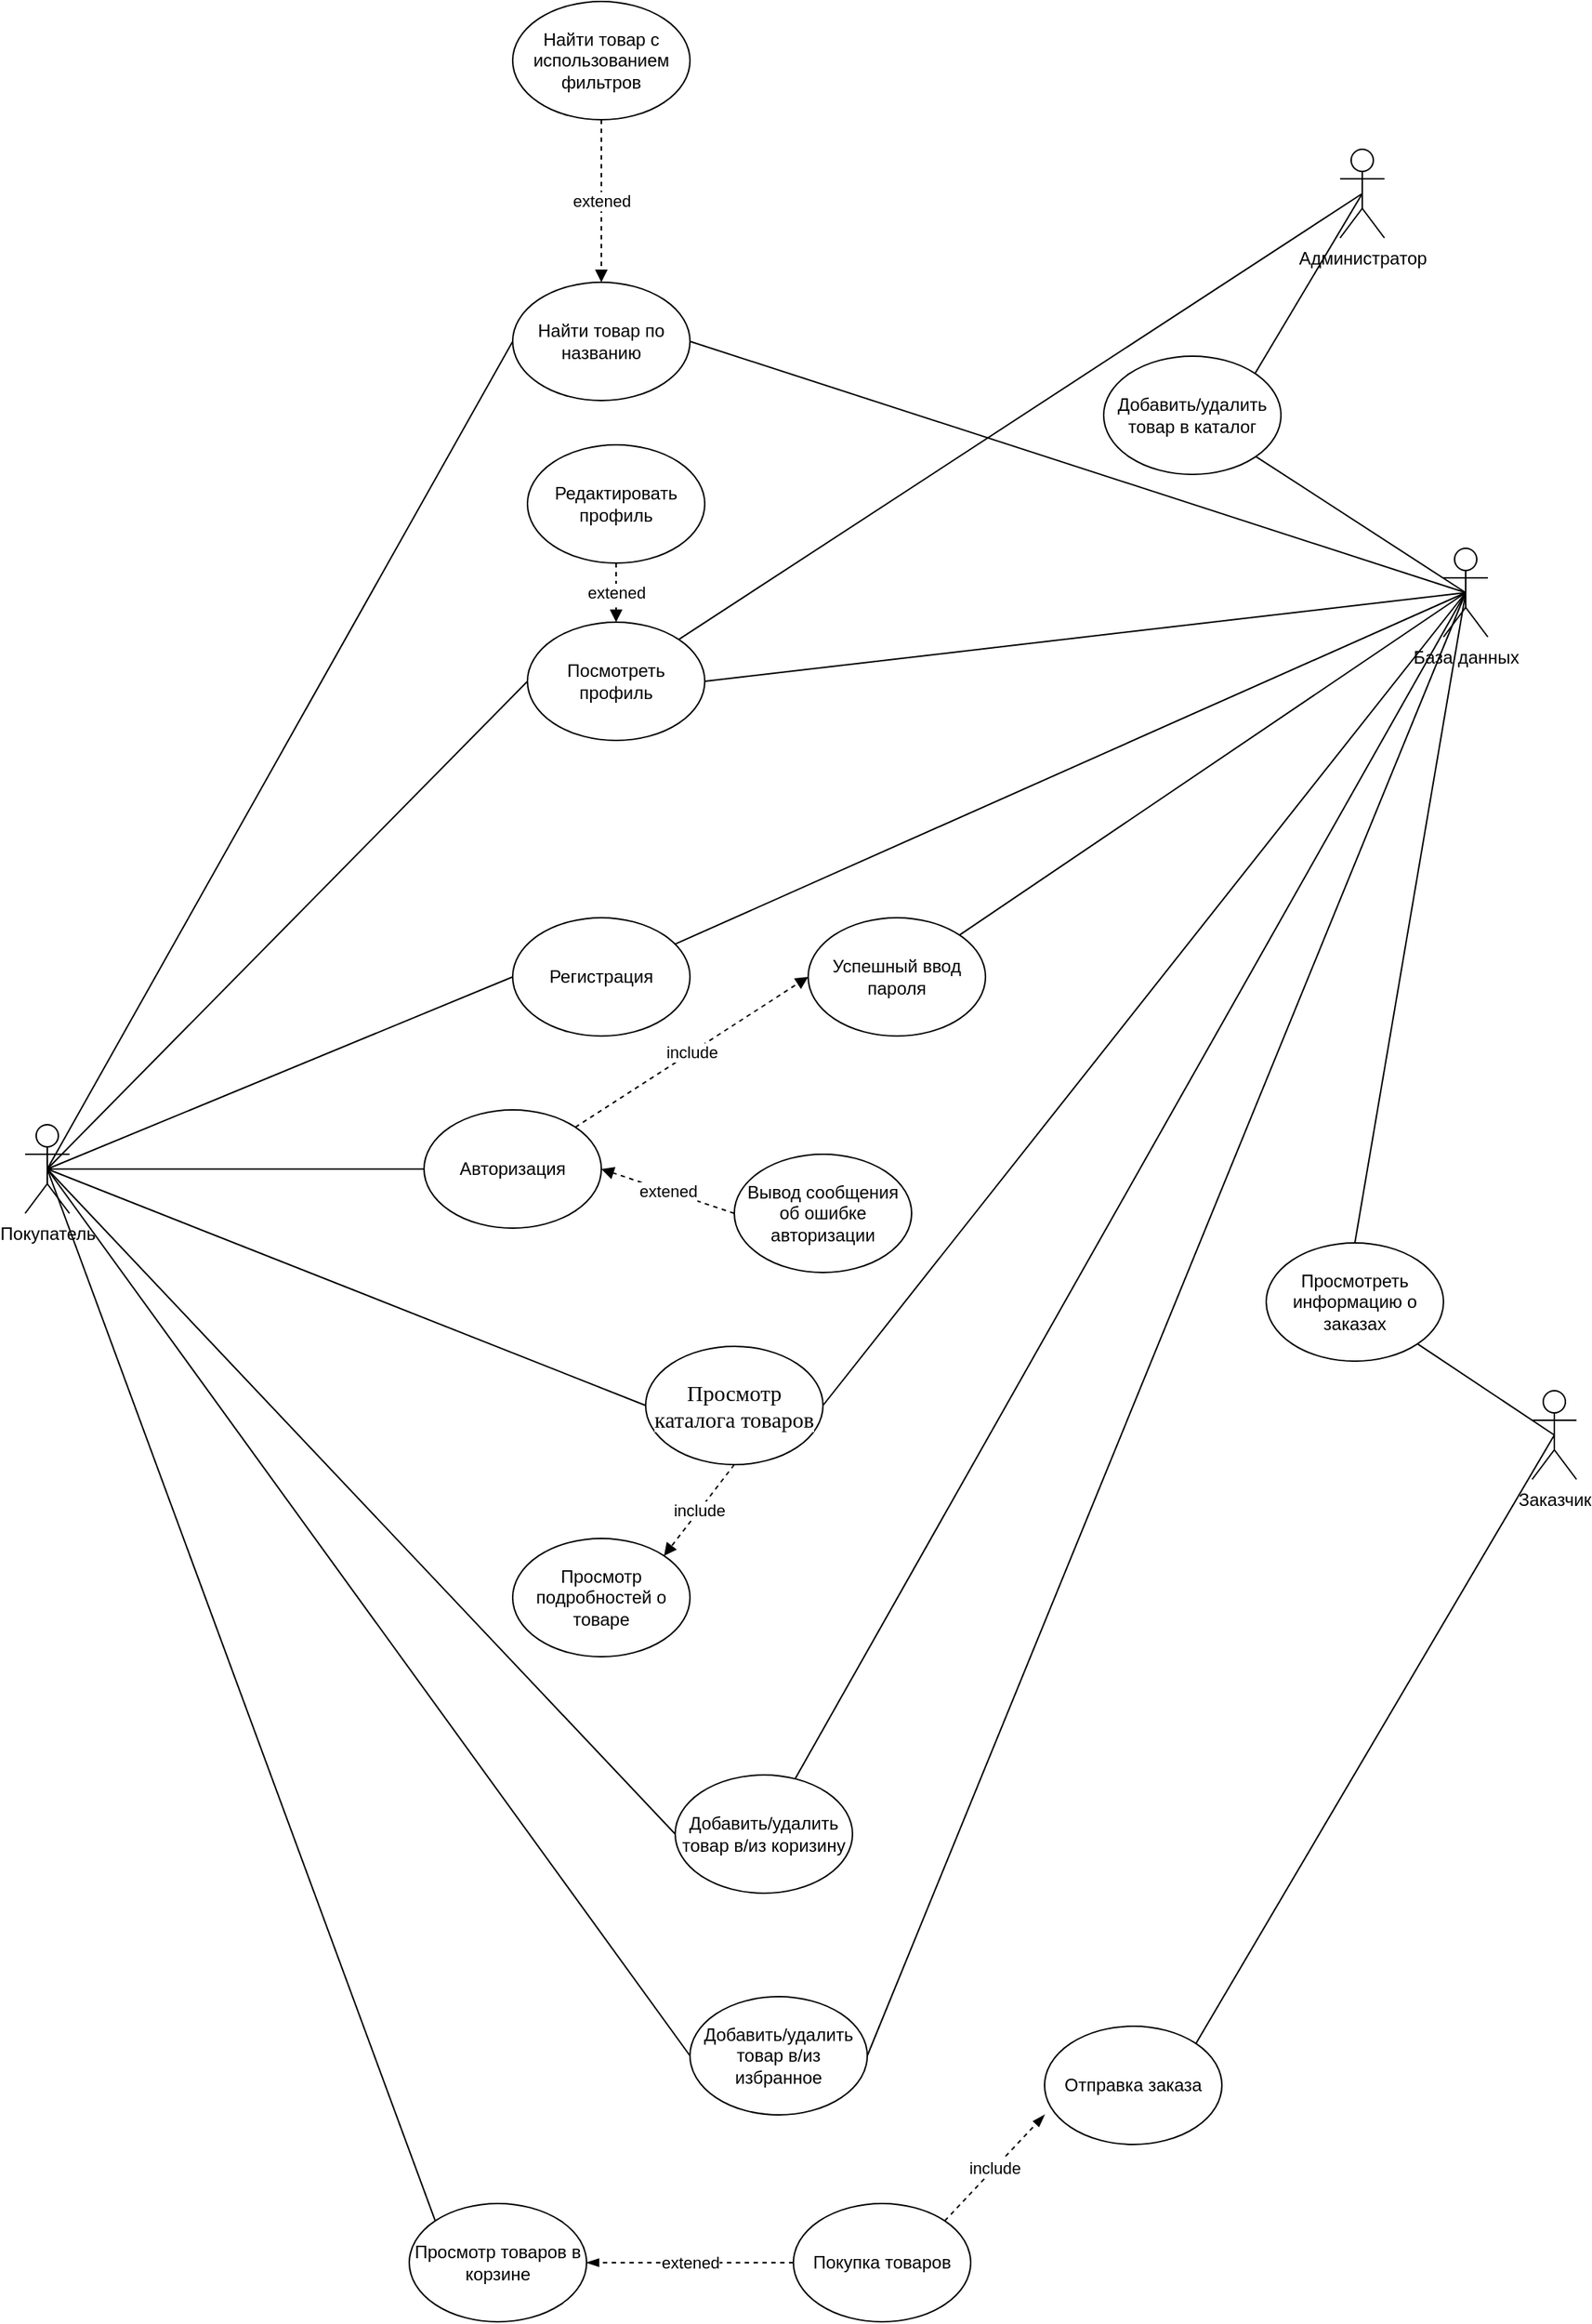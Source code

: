 <mxfile version="20.3.2" type="github">
  <diagram id="R2lEEEUBdFMjLlhIrx00" name="Page-1">
    <mxGraphModel dx="1420" dy="751" grid="1" gridSize="10" guides="1" tooltips="1" connect="1" arrows="1" fold="1" page="1" pageScale="1" pageWidth="850" pageHeight="1100" math="0" shadow="0" extFonts="Permanent Marker^https://fonts.googleapis.com/css?family=Permanent+Marker">
      <root>
        <mxCell id="0" />
        <mxCell id="1" parent="0" />
        <mxCell id="peDgpAjhzuGbC-7XQx3o-9" style="rounded=0;orthogonalLoop=1;jettySize=auto;html=1;exitX=0.5;exitY=0.5;exitDx=0;exitDy=0;exitPerimeter=0;entryX=0;entryY=0.5;entryDx=0;entryDy=0;endArrow=none;endFill=0;" edge="1" parent="1" source="QpdGUigB1U7RmoIJZxl1-1" target="QpdGUigB1U7RmoIJZxl1-2">
          <mxGeometry relative="1" as="geometry" />
        </mxCell>
        <mxCell id="peDgpAjhzuGbC-7XQx3o-17" style="edgeStyle=none;rounded=0;orthogonalLoop=1;jettySize=auto;html=1;exitX=0.5;exitY=0.5;exitDx=0;exitDy=0;exitPerimeter=0;entryX=0;entryY=0.5;entryDx=0;entryDy=0;endArrow=none;endFill=0;" edge="1" parent="1" source="QpdGUigB1U7RmoIJZxl1-1" target="peDgpAjhzuGbC-7XQx3o-16">
          <mxGeometry relative="1" as="geometry" />
        </mxCell>
        <mxCell id="peDgpAjhzuGbC-7XQx3o-21" style="edgeStyle=none;rounded=0;orthogonalLoop=1;jettySize=auto;html=1;exitX=0.5;exitY=0.5;exitDx=0;exitDy=0;exitPerimeter=0;entryX=0;entryY=0.5;entryDx=0;entryDy=0;endArrow=none;endFill=0;" edge="1" parent="1" source="QpdGUigB1U7RmoIJZxl1-1" target="peDgpAjhzuGbC-7XQx3o-20">
          <mxGeometry relative="1" as="geometry" />
        </mxCell>
        <mxCell id="peDgpAjhzuGbC-7XQx3o-27" style="edgeStyle=none;rounded=0;orthogonalLoop=1;jettySize=auto;html=1;exitX=0.5;exitY=0.5;exitDx=0;exitDy=0;exitPerimeter=0;entryX=0;entryY=0.5;entryDx=0;entryDy=0;endArrow=none;endFill=0;" edge="1" parent="1" source="QpdGUigB1U7RmoIJZxl1-1" target="peDgpAjhzuGbC-7XQx3o-26">
          <mxGeometry relative="1" as="geometry" />
        </mxCell>
        <mxCell id="peDgpAjhzuGbC-7XQx3o-29" style="edgeStyle=none;rounded=0;orthogonalLoop=1;jettySize=auto;html=1;exitX=0.5;exitY=0.5;exitDx=0;exitDy=0;exitPerimeter=0;entryX=0;entryY=0.5;entryDx=0;entryDy=0;endArrow=none;endFill=0;" edge="1" parent="1" source="QpdGUigB1U7RmoIJZxl1-1" target="peDgpAjhzuGbC-7XQx3o-12">
          <mxGeometry relative="1" as="geometry" />
        </mxCell>
        <mxCell id="peDgpAjhzuGbC-7XQx3o-50" style="edgeStyle=none;rounded=0;orthogonalLoop=1;jettySize=auto;html=1;exitX=0.5;exitY=0.5;exitDx=0;exitDy=0;exitPerimeter=0;entryX=0;entryY=0.5;entryDx=0;entryDy=0;endArrow=none;endFill=0;" edge="1" parent="1" source="QpdGUigB1U7RmoIJZxl1-1" target="peDgpAjhzuGbC-7XQx3o-47">
          <mxGeometry relative="1" as="geometry" />
        </mxCell>
        <mxCell id="peDgpAjhzuGbC-7XQx3o-51" style="edgeStyle=none;rounded=0;orthogonalLoop=1;jettySize=auto;html=1;exitX=0.5;exitY=0.5;exitDx=0;exitDy=0;exitPerimeter=0;entryX=0;entryY=0.5;entryDx=0;entryDy=0;endArrow=none;endFill=0;" edge="1" parent="1" source="QpdGUigB1U7RmoIJZxl1-1" target="peDgpAjhzuGbC-7XQx3o-48">
          <mxGeometry relative="1" as="geometry" />
        </mxCell>
        <mxCell id="peDgpAjhzuGbC-7XQx3o-60" style="edgeStyle=none;rounded=0;orthogonalLoop=1;jettySize=auto;html=1;exitX=0.5;exitY=0.5;exitDx=0;exitDy=0;exitPerimeter=0;entryX=0;entryY=0;entryDx=0;entryDy=0;endArrow=none;endFill=0;" edge="1" parent="1" source="QpdGUigB1U7RmoIJZxl1-1" target="peDgpAjhzuGbC-7XQx3o-59">
          <mxGeometry relative="1" as="geometry" />
        </mxCell>
        <mxCell id="QpdGUigB1U7RmoIJZxl1-1" value="Покупатель" style="shape=umlActor;verticalLabelPosition=bottom;verticalAlign=top;html=1;outlineConnect=0;" parent="1" vertex="1">
          <mxGeometry x="70" y="770" width="30" height="60" as="geometry" />
        </mxCell>
        <mxCell id="QpdGUigB1U7RmoIJZxl1-2" value="Посмотреть профиль" style="ellipse;whiteSpace=wrap;html=1;" parent="1" vertex="1">
          <mxGeometry x="410" y="430" width="120" height="80" as="geometry" />
        </mxCell>
        <mxCell id="peDgpAjhzuGbC-7XQx3o-10" style="rounded=0;orthogonalLoop=1;jettySize=auto;html=1;exitX=0.5;exitY=0.5;exitDx=0;exitDy=0;exitPerimeter=0;entryX=1;entryY=0.5;entryDx=0;entryDy=0;endArrow=none;endFill=0;" edge="1" parent="1" source="peDgpAjhzuGbC-7XQx3o-1" target="QpdGUigB1U7RmoIJZxl1-2">
          <mxGeometry relative="1" as="geometry" />
        </mxCell>
        <mxCell id="peDgpAjhzuGbC-7XQx3o-13" style="edgeStyle=none;rounded=0;orthogonalLoop=1;jettySize=auto;html=1;exitX=0.5;exitY=0.5;exitDx=0;exitDy=0;exitPerimeter=0;entryX=1;entryY=0.5;entryDx=0;entryDy=0;endArrow=none;endFill=0;" edge="1" parent="1" source="peDgpAjhzuGbC-7XQx3o-1" target="peDgpAjhzuGbC-7XQx3o-12">
          <mxGeometry relative="1" as="geometry" />
        </mxCell>
        <mxCell id="peDgpAjhzuGbC-7XQx3o-22" style="edgeStyle=none;rounded=0;orthogonalLoop=1;jettySize=auto;html=1;exitX=0.5;exitY=0.5;exitDx=0;exitDy=0;exitPerimeter=0;endArrow=none;endFill=0;" edge="1" parent="1" source="peDgpAjhzuGbC-7XQx3o-1" target="peDgpAjhzuGbC-7XQx3o-20">
          <mxGeometry relative="1" as="geometry" />
        </mxCell>
        <mxCell id="peDgpAjhzuGbC-7XQx3o-25" style="edgeStyle=none;rounded=0;orthogonalLoop=1;jettySize=auto;html=1;exitX=0.5;exitY=0.5;exitDx=0;exitDy=0;exitPerimeter=0;entryX=0.5;entryY=0;entryDx=0;entryDy=0;endArrow=none;endFill=0;" edge="1" parent="1" source="peDgpAjhzuGbC-7XQx3o-1" target="peDgpAjhzuGbC-7XQx3o-23">
          <mxGeometry relative="1" as="geometry" />
        </mxCell>
        <mxCell id="peDgpAjhzuGbC-7XQx3o-49" style="rounded=0;orthogonalLoop=1;jettySize=auto;html=1;exitX=0.5;exitY=0.5;exitDx=0;exitDy=0;exitPerimeter=0;endArrow=none;endFill=0;" edge="1" parent="1" source="peDgpAjhzuGbC-7XQx3o-1" target="peDgpAjhzuGbC-7XQx3o-47">
          <mxGeometry relative="1" as="geometry" />
        </mxCell>
        <mxCell id="peDgpAjhzuGbC-7XQx3o-71" style="edgeStyle=none;rounded=0;orthogonalLoop=1;jettySize=auto;html=1;exitX=0.5;exitY=0.5;exitDx=0;exitDy=0;exitPerimeter=0;startArrow=none;startFill=0;endArrow=none;endFill=0;" edge="1" parent="1" source="peDgpAjhzuGbC-7XQx3o-1" target="peDgpAjhzuGbC-7XQx3o-64">
          <mxGeometry relative="1" as="geometry" />
        </mxCell>
        <mxCell id="peDgpAjhzuGbC-7XQx3o-1" value="База данных" style="shape=umlActor;verticalLabelPosition=bottom;verticalAlign=top;html=1;outlineConnect=0;" vertex="1" parent="1">
          <mxGeometry x="1030" y="380" width="30" height="60" as="geometry" />
        </mxCell>
        <mxCell id="peDgpAjhzuGbC-7XQx3o-65" style="rounded=0;orthogonalLoop=1;jettySize=auto;html=1;exitX=0.5;exitY=0.5;exitDx=0;exitDy=0;exitPerimeter=0;entryX=1;entryY=0;entryDx=0;entryDy=0;endArrow=none;endFill=0;startArrow=none;startFill=0;" edge="1" parent="1" source="peDgpAjhzuGbC-7XQx3o-2" target="QpdGUigB1U7RmoIJZxl1-2">
          <mxGeometry relative="1" as="geometry" />
        </mxCell>
        <mxCell id="peDgpAjhzuGbC-7XQx3o-66" style="edgeStyle=none;rounded=0;orthogonalLoop=1;jettySize=auto;html=1;exitX=0.5;exitY=0.5;exitDx=0;exitDy=0;exitPerimeter=0;entryX=1;entryY=0;entryDx=0;entryDy=0;startArrow=none;startFill=0;endArrow=none;endFill=0;" edge="1" parent="1" source="peDgpAjhzuGbC-7XQx3o-2" target="peDgpAjhzuGbC-7XQx3o-64">
          <mxGeometry relative="1" as="geometry" />
        </mxCell>
        <mxCell id="peDgpAjhzuGbC-7XQx3o-2" value="Администратор" style="shape=umlActor;verticalLabelPosition=bottom;verticalAlign=top;html=1;outlineConnect=0;" vertex="1" parent="1">
          <mxGeometry x="960" y="110" width="30" height="60" as="geometry" />
        </mxCell>
        <mxCell id="peDgpAjhzuGbC-7XQx3o-45" value="include" style="edgeStyle=none;rounded=0;orthogonalLoop=1;jettySize=auto;html=1;exitX=0.5;exitY=1;exitDx=0;exitDy=0;entryX=1;entryY=0;entryDx=0;entryDy=0;dashed=1;endArrow=block;endFill=1;" edge="1" parent="1" source="peDgpAjhzuGbC-7XQx3o-12" target="peDgpAjhzuGbC-7XQx3o-44">
          <mxGeometry relative="1" as="geometry">
            <mxPoint x="450.0" y="1020.0" as="sourcePoint" />
          </mxGeometry>
        </mxCell>
        <mxCell id="peDgpAjhzuGbC-7XQx3o-12" value="&lt;span style=&quot;font-family: &amp;quot;YS Text&amp;quot;; font-size: 15px; text-align: left; background-color: rgb(255, 255, 255);&quot;&gt;Просмотр каталога товаров&lt;/span&gt;" style="ellipse;whiteSpace=wrap;html=1;" vertex="1" parent="1">
          <mxGeometry x="490" y="920" width="120" height="80" as="geometry" />
        </mxCell>
        <mxCell id="peDgpAjhzuGbC-7XQx3o-18" style="edgeStyle=none;rounded=0;orthogonalLoop=1;jettySize=auto;html=1;exitX=1;exitY=0.5;exitDx=0;exitDy=0;entryX=0.5;entryY=0.5;entryDx=0;entryDy=0;entryPerimeter=0;endArrow=none;endFill=0;" edge="1" parent="1" source="peDgpAjhzuGbC-7XQx3o-16" target="peDgpAjhzuGbC-7XQx3o-1">
          <mxGeometry relative="1" as="geometry" />
        </mxCell>
        <mxCell id="peDgpAjhzuGbC-7XQx3o-16" value="Найти товар по названию" style="ellipse;whiteSpace=wrap;html=1;" vertex="1" parent="1">
          <mxGeometry x="400" y="200" width="120" height="80" as="geometry" />
        </mxCell>
        <mxCell id="peDgpAjhzuGbC-7XQx3o-24" style="edgeStyle=none;rounded=0;orthogonalLoop=1;jettySize=auto;html=1;exitX=0.5;exitY=0.5;exitDx=0;exitDy=0;exitPerimeter=0;entryX=1;entryY=1;entryDx=0;entryDy=0;endArrow=none;endFill=0;" edge="1" parent="1" source="peDgpAjhzuGbC-7XQx3o-19" target="peDgpAjhzuGbC-7XQx3o-23">
          <mxGeometry relative="1" as="geometry" />
        </mxCell>
        <mxCell id="peDgpAjhzuGbC-7XQx3o-35" style="edgeStyle=none;rounded=0;orthogonalLoop=1;jettySize=auto;html=1;exitX=0.5;exitY=0.5;exitDx=0;exitDy=0;exitPerimeter=0;entryX=1;entryY=0;entryDx=0;entryDy=0;endArrow=none;endFill=0;" edge="1" parent="1" source="peDgpAjhzuGbC-7XQx3o-19" target="peDgpAjhzuGbC-7XQx3o-34">
          <mxGeometry relative="1" as="geometry" />
        </mxCell>
        <mxCell id="peDgpAjhzuGbC-7XQx3o-19" value="Заказчик" style="shape=umlActor;verticalLabelPosition=bottom;verticalAlign=top;html=1;outlineConnect=0;" vertex="1" parent="1">
          <mxGeometry x="1090" y="950" width="30" height="60" as="geometry" />
        </mxCell>
        <mxCell id="peDgpAjhzuGbC-7XQx3o-20" value="Добавить/удалить товар в/из коризину" style="ellipse;whiteSpace=wrap;html=1;" vertex="1" parent="1">
          <mxGeometry x="510" y="1210" width="120" height="80" as="geometry" />
        </mxCell>
        <mxCell id="peDgpAjhzuGbC-7XQx3o-23" value="Просмотреть информацию о заказах" style="ellipse;whiteSpace=wrap;html=1;" vertex="1" parent="1">
          <mxGeometry x="910" y="850" width="120" height="80" as="geometry" />
        </mxCell>
        <mxCell id="peDgpAjhzuGbC-7XQx3o-28" style="edgeStyle=none;rounded=0;orthogonalLoop=1;jettySize=auto;html=1;exitX=1;exitY=0.5;exitDx=0;exitDy=0;entryX=0.5;entryY=0.5;entryDx=0;entryDy=0;entryPerimeter=0;endArrow=none;endFill=0;" edge="1" parent="1" source="peDgpAjhzuGbC-7XQx3o-26" target="peDgpAjhzuGbC-7XQx3o-1">
          <mxGeometry relative="1" as="geometry" />
        </mxCell>
        <mxCell id="peDgpAjhzuGbC-7XQx3o-26" value="Добавить/удалить товар в/из избранное" style="ellipse;whiteSpace=wrap;html=1;" vertex="1" parent="1">
          <mxGeometry x="520" y="1360" width="120" height="80" as="geometry" />
        </mxCell>
        <mxCell id="peDgpAjhzuGbC-7XQx3o-33" style="edgeStyle=none;rounded=0;orthogonalLoop=1;jettySize=auto;html=1;exitX=0.5;exitY=1;exitDx=0;exitDy=0;endArrow=none;endFill=0;" edge="1" parent="1">
          <mxGeometry relative="1" as="geometry">
            <mxPoint x="340" y="1490.0" as="sourcePoint" />
            <mxPoint x="340" y="1490.0" as="targetPoint" />
          </mxGeometry>
        </mxCell>
        <mxCell id="peDgpAjhzuGbC-7XQx3o-34" value="Отправка заказа" style="ellipse;whiteSpace=wrap;html=1;" vertex="1" parent="1">
          <mxGeometry x="760" y="1380" width="120" height="80" as="geometry" />
        </mxCell>
        <mxCell id="peDgpAjhzuGbC-7XQx3o-43" value="extened" style="edgeStyle=none;rounded=0;orthogonalLoop=1;jettySize=auto;html=1;exitX=0.5;exitY=1;exitDx=0;exitDy=0;entryX=0.5;entryY=0;entryDx=0;entryDy=0;dashed=1;endArrow=block;endFill=1;" edge="1" parent="1" source="peDgpAjhzuGbC-7XQx3o-39" target="peDgpAjhzuGbC-7XQx3o-16">
          <mxGeometry relative="1" as="geometry" />
        </mxCell>
        <mxCell id="peDgpAjhzuGbC-7XQx3o-39" value="Найти товар с использованием фильтров" style="ellipse;whiteSpace=wrap;html=1;" vertex="1" parent="1">
          <mxGeometry x="400" y="10" width="120" height="80" as="geometry" />
        </mxCell>
        <mxCell id="peDgpAjhzuGbC-7XQx3o-42" value="extened" style="edgeStyle=none;rounded=0;orthogonalLoop=1;jettySize=auto;html=1;exitX=0.5;exitY=1;exitDx=0;exitDy=0;entryX=0.5;entryY=0;entryDx=0;entryDy=0;dashed=1;endArrow=block;endFill=1;" edge="1" parent="1" source="peDgpAjhzuGbC-7XQx3o-41" target="QpdGUigB1U7RmoIJZxl1-2">
          <mxGeometry relative="1" as="geometry" />
        </mxCell>
        <mxCell id="peDgpAjhzuGbC-7XQx3o-41" value="Редактировать профиль" style="ellipse;whiteSpace=wrap;html=1;" vertex="1" parent="1">
          <mxGeometry x="410" y="310" width="120" height="80" as="geometry" />
        </mxCell>
        <mxCell id="peDgpAjhzuGbC-7XQx3o-44" value="Просмотр подробностей о товаре" style="ellipse;whiteSpace=wrap;html=1;" vertex="1" parent="1">
          <mxGeometry x="400" y="1050" width="120" height="80" as="geometry" />
        </mxCell>
        <mxCell id="peDgpAjhzuGbC-7XQx3o-47" value="Регистрация" style="ellipse;whiteSpace=wrap;html=1;" vertex="1" parent="1">
          <mxGeometry x="400" y="630" width="120" height="80" as="geometry" />
        </mxCell>
        <mxCell id="peDgpAjhzuGbC-7XQx3o-57" value="include" style="edgeStyle=none;rounded=0;orthogonalLoop=1;jettySize=auto;html=1;exitX=1;exitY=0;exitDx=0;exitDy=0;entryX=0;entryY=0.5;entryDx=0;entryDy=0;dashed=1;endArrow=block;endFill=1;" edge="1" parent="1" source="peDgpAjhzuGbC-7XQx3o-48" target="peDgpAjhzuGbC-7XQx3o-56">
          <mxGeometry relative="1" as="geometry" />
        </mxCell>
        <mxCell id="peDgpAjhzuGbC-7XQx3o-48" value="Авторизация" style="ellipse;whiteSpace=wrap;html=1;" vertex="1" parent="1">
          <mxGeometry x="340" y="760" width="120" height="80" as="geometry" />
        </mxCell>
        <mxCell id="peDgpAjhzuGbC-7XQx3o-55" value="extened" style="edgeStyle=none;rounded=0;orthogonalLoop=1;jettySize=auto;html=1;exitX=0;exitY=0.5;exitDx=0;exitDy=0;entryX=1;entryY=0.5;entryDx=0;entryDy=0;endArrow=block;endFill=1;dashed=1;" edge="1" parent="1" source="peDgpAjhzuGbC-7XQx3o-54" target="peDgpAjhzuGbC-7XQx3o-48">
          <mxGeometry relative="1" as="geometry" />
        </mxCell>
        <mxCell id="peDgpAjhzuGbC-7XQx3o-54" value="Вывод сообщения об ошибке авторизации" style="ellipse;whiteSpace=wrap;html=1;" vertex="1" parent="1">
          <mxGeometry x="550" y="790" width="120" height="80" as="geometry" />
        </mxCell>
        <mxCell id="peDgpAjhzuGbC-7XQx3o-58" style="edgeStyle=none;rounded=0;orthogonalLoop=1;jettySize=auto;html=1;exitX=1;exitY=0;exitDx=0;exitDy=0;entryX=0.5;entryY=0.5;entryDx=0;entryDy=0;entryPerimeter=0;endArrow=none;endFill=0;" edge="1" parent="1" source="peDgpAjhzuGbC-7XQx3o-56" target="peDgpAjhzuGbC-7XQx3o-1">
          <mxGeometry relative="1" as="geometry" />
        </mxCell>
        <mxCell id="peDgpAjhzuGbC-7XQx3o-56" value="Успешный ввод пароля" style="ellipse;whiteSpace=wrap;html=1;" vertex="1" parent="1">
          <mxGeometry x="600" y="630" width="120" height="80" as="geometry" />
        </mxCell>
        <mxCell id="peDgpAjhzuGbC-7XQx3o-59" value="Просмотр товаров в корзине" style="ellipse;whiteSpace=wrap;html=1;" vertex="1" parent="1">
          <mxGeometry x="330" y="1500" width="120" height="80" as="geometry" />
        </mxCell>
        <mxCell id="peDgpAjhzuGbC-7XQx3o-62" value="extened" style="edgeStyle=none;rounded=0;orthogonalLoop=1;jettySize=auto;html=1;exitX=0;exitY=0.5;exitDx=0;exitDy=0;entryX=1;entryY=0.5;entryDx=0;entryDy=0;endArrow=blockThin;endFill=1;dashed=1;" edge="1" parent="1" source="peDgpAjhzuGbC-7XQx3o-61" target="peDgpAjhzuGbC-7XQx3o-59">
          <mxGeometry relative="1" as="geometry" />
        </mxCell>
        <mxCell id="peDgpAjhzuGbC-7XQx3o-63" value="include" style="edgeStyle=none;rounded=0;orthogonalLoop=1;jettySize=auto;html=1;exitX=1;exitY=0;exitDx=0;exitDy=0;entryX=0;entryY=0.75;entryDx=0;entryDy=0;entryPerimeter=0;dashed=1;endArrow=blockThin;endFill=1;" edge="1" parent="1" source="peDgpAjhzuGbC-7XQx3o-61" target="peDgpAjhzuGbC-7XQx3o-34">
          <mxGeometry relative="1" as="geometry" />
        </mxCell>
        <mxCell id="peDgpAjhzuGbC-7XQx3o-61" value="Покупка товаров" style="ellipse;whiteSpace=wrap;html=1;" vertex="1" parent="1">
          <mxGeometry x="590" y="1500" width="120" height="80" as="geometry" />
        </mxCell>
        <mxCell id="peDgpAjhzuGbC-7XQx3o-64" value="Добавить/удалить товар в каталог" style="ellipse;whiteSpace=wrap;html=1;" vertex="1" parent="1">
          <mxGeometry x="800" y="250" width="120" height="80" as="geometry" />
        </mxCell>
      </root>
    </mxGraphModel>
  </diagram>
</mxfile>
